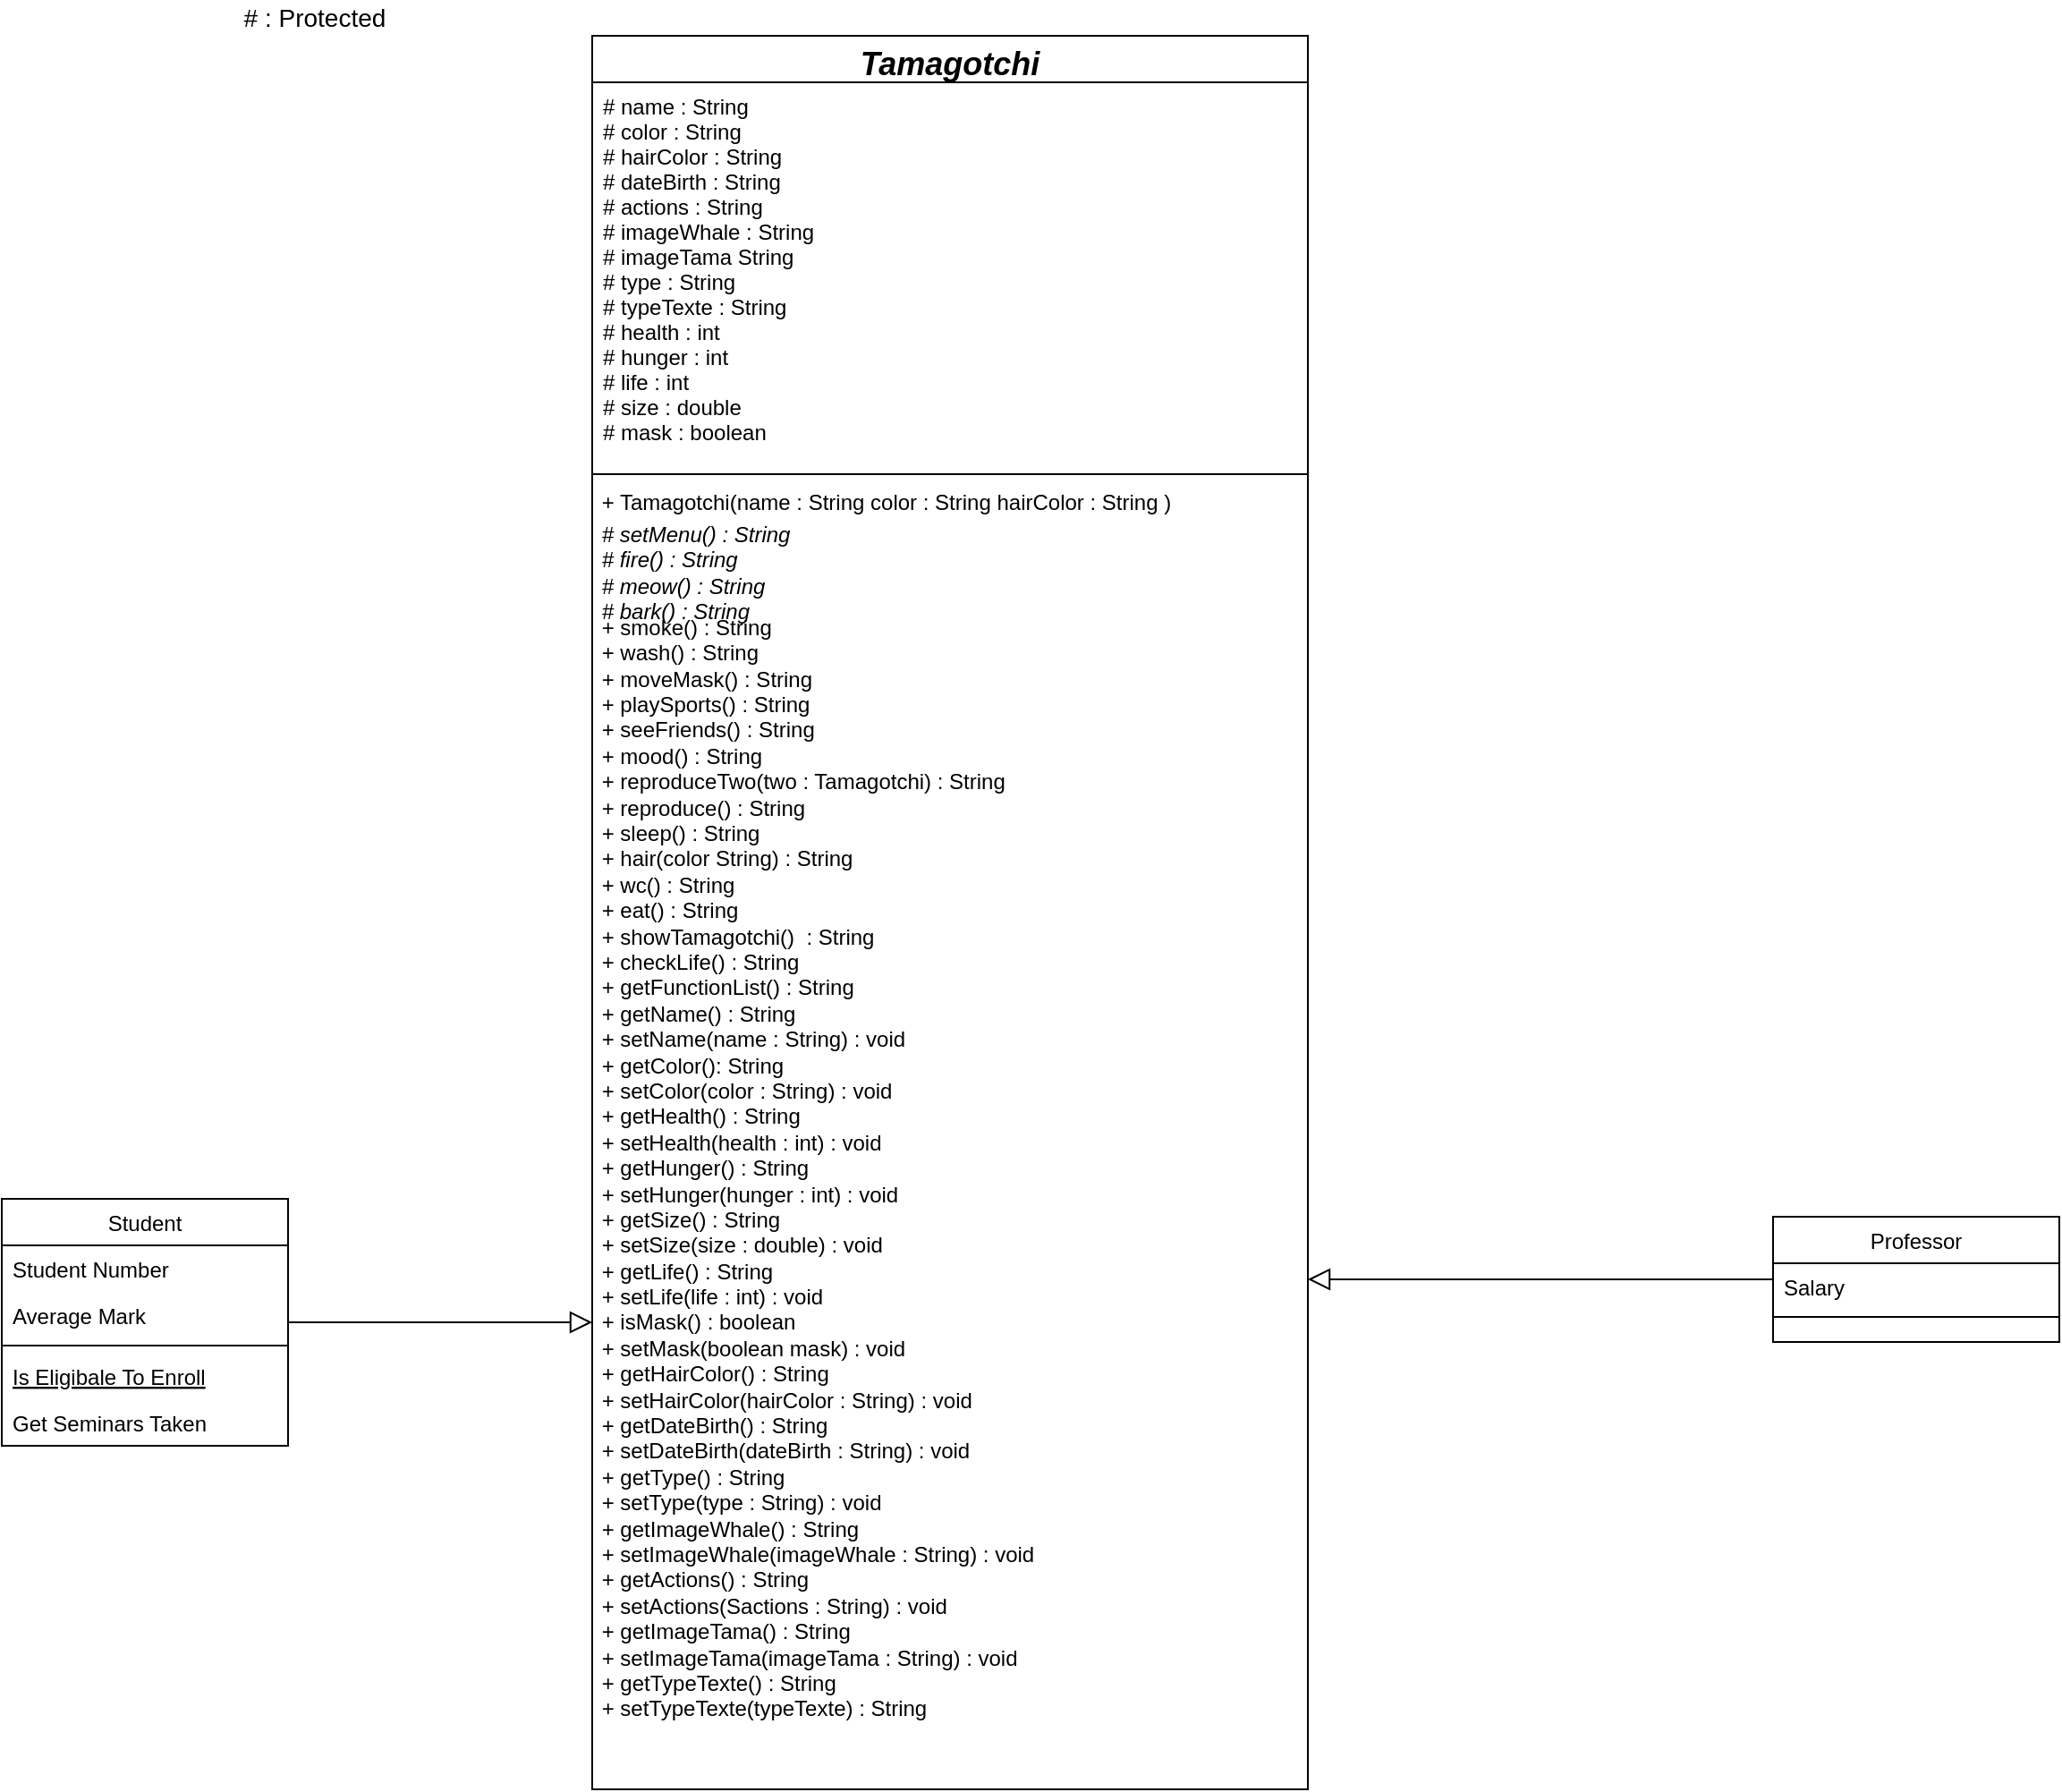 <mxfile version="13.8.2" type="device"><diagram id="C5RBs43oDa-KdzZeNtuy" name="Page-1"><mxGraphModel dx="2249" dy="762" grid="1" gridSize="10" guides="1" tooltips="1" connect="1" arrows="1" fold="1" page="1" pageScale="1" pageWidth="827" pageHeight="1169" math="0" shadow="0"><root><mxCell id="WIyWlLk6GJQsqaUBKTNV-0"/><mxCell id="WIyWlLk6GJQsqaUBKTNV-1" parent="WIyWlLk6GJQsqaUBKTNV-0"/><mxCell id="zkfFHV4jXpPFQw0GAbJ--0" value="Tamagotchi" style="swimlane;fontStyle=3;align=center;verticalAlign=top;childLayout=stackLayout;horizontal=1;startSize=26;horizontalStack=0;resizeParent=1;resizeLast=0;collapsible=1;marginBottom=0;rounded=0;shadow=0;strokeWidth=1;fontSize=18;spacing=0;" parent="WIyWlLk6GJQsqaUBKTNV-1" vertex="1"><mxGeometry x="240" y="80" width="400" height="980" as="geometry"><mxRectangle x="230" y="140" width="160" height="26" as="alternateBounds"/></mxGeometry></mxCell><mxCell id="zkfFHV4jXpPFQw0GAbJ--1" value="# name : String&#10;# color : String&#10;# hairColor : String&#10;# dateBirth : String&#10;# actions : String&#10;# imageWhale : String&#10;# imageTama String&#10;# type : String&#10;# typeTexte : String&#10;# health : int&#10;# hunger : int&#10;# life : int&#10;# size : double&#10;# mask : boolean" style="text;align=left;verticalAlign=top;spacingLeft=4;spacingRight=4;overflow=hidden;rotatable=0;points=[[0,0.5],[1,0.5]];portConstraint=eastwest;" parent="zkfFHV4jXpPFQw0GAbJ--0" vertex="1"><mxGeometry y="26" width="400" height="214" as="geometry"/></mxCell><mxCell id="zkfFHV4jXpPFQw0GAbJ--4" value="" style="line;html=1;strokeWidth=1;align=left;verticalAlign=middle;spacingTop=-1;spacingLeft=3;spacingRight=3;rotatable=0;labelPosition=right;points=[];portConstraint=eastwest;" parent="zkfFHV4jXpPFQw0GAbJ--0" vertex="1"><mxGeometry y="240" width="400" height="10" as="geometry"/></mxCell><mxCell id="cQ7qXLRssBsFRZ3lNJPr-1" value="&lt;span style=&quot;font-size: 12px ; text-align: center&quot;&gt;&amp;nbsp;+ Tamagotchi(name : String&amp;nbsp;&lt;/span&gt;&lt;span style=&quot;font-size: 12px ; text-align: center&quot;&gt;color : String&amp;nbsp;&lt;/span&gt;&lt;span style=&quot;font-size: 12px ; text-align: center&quot;&gt;hairColor : String&amp;nbsp;&lt;/span&gt;&lt;span style=&quot;font-size: 12px ; text-align: center&quot;&gt;)&amp;nbsp;&lt;/span&gt;" style="text;html=1;strokeColor=none;fillColor=none;align=left;verticalAlign=middle;whiteSpace=wrap;rounded=0;fontSize=14;" vertex="1" parent="zkfFHV4jXpPFQw0GAbJ--0"><mxGeometry y="250" width="400" height="20" as="geometry"/></mxCell><mxCell id="cQ7qXLRssBsFRZ3lNJPr-3" value="&lt;div style=&quot;font-size: 12px&quot;&gt;&lt;i&gt;&amp;nbsp;# setMenu() : String&amp;nbsp;&lt;/i&gt;&lt;/div&gt;&lt;div style=&quot;font-size: 12px&quot;&gt;&lt;i&gt;&amp;nbsp;# fire() : String&lt;/i&gt;&lt;/div&gt;&lt;div style=&quot;font-size: 12px&quot;&gt;&lt;i&gt;&amp;nbsp;# meow() : String&lt;/i&gt;&lt;/div&gt;&lt;div style=&quot;font-size: 12px&quot;&gt;&lt;i&gt;&amp;nbsp;# bark() : String&lt;/i&gt;&lt;/div&gt;" style="text;html=1;strokeColor=none;fillColor=none;align=left;verticalAlign=middle;whiteSpace=wrap;rounded=0;fontSize=12;" vertex="1" parent="zkfFHV4jXpPFQw0GAbJ--0"><mxGeometry y="270" width="400" height="60" as="geometry"/></mxCell><mxCell id="cQ7qXLRssBsFRZ3lNJPr-5" value="&amp;nbsp;+&amp;nbsp;smoke() : String&lt;br&gt;&amp;nbsp;+&amp;nbsp;wash() : String&lt;br&gt;&amp;nbsp;+&amp;nbsp;moveMask() : String&lt;br&gt;&amp;nbsp;+&amp;nbsp;playSports() : String&lt;br&gt;&amp;nbsp;+&amp;nbsp;seeFriends() : String&lt;br&gt;&amp;nbsp;+&amp;nbsp;mood() : String&lt;br&gt;&amp;nbsp;+&amp;nbsp;reproduceTwo(two : Tamagotchi) : String&lt;br&gt;&amp;nbsp;+&amp;nbsp;reproduce() : String&lt;br&gt;&amp;nbsp;+&amp;nbsp;sleep() : String&lt;br&gt;&amp;nbsp;+&amp;nbsp;hair(color String) : String&lt;br&gt;&amp;nbsp;+&amp;nbsp;wc() : String&lt;br&gt;&amp;nbsp;+&amp;nbsp;eat() : String&lt;br&gt;&amp;nbsp;+&amp;nbsp;showTamagotchi()&amp;nbsp; : String&lt;br&gt;&amp;nbsp;+&amp;nbsp;checkLife() : String&lt;br&gt;&amp;nbsp;+&amp;nbsp;getFunctionList() : String&lt;br&gt;&amp;nbsp;+&amp;nbsp;getName() : String&lt;br&gt;&amp;nbsp;+&amp;nbsp;setName(name : String) : void&lt;br&gt;&amp;nbsp;+&amp;nbsp;getColor(): String&lt;br&gt;&amp;nbsp;+&amp;nbsp;setColor(color : String) : void&amp;nbsp;&lt;br&gt;&amp;nbsp;+&amp;nbsp;getHealth() : String&lt;br&gt;&amp;nbsp;+&amp;nbsp;setHealth(health : int) : void&lt;br&gt;&amp;nbsp;+&amp;nbsp;getHunger() : String&lt;br&gt;&amp;nbsp;+&amp;nbsp;setHunger(hunger : int) : void&lt;br&gt;&amp;nbsp;+&amp;nbsp;getSize() : String&lt;br&gt;&amp;nbsp;+&amp;nbsp;setSize(size : double) : void&lt;br&gt;&amp;nbsp;+&amp;nbsp;getLife() : String&lt;br&gt;&amp;nbsp;+&amp;nbsp;setLife(life : int) : void&lt;br&gt;&amp;nbsp;+&amp;nbsp;isMask() : boolean&lt;br&gt;&amp;nbsp;+&amp;nbsp;setMask(boolean mask) : void&lt;br&gt;&amp;nbsp;+&amp;nbsp;getHairColor() : String&lt;br&gt;&amp;nbsp;+ setHairColor(hairColor : String) : void&lt;br&gt;&amp;nbsp;+&amp;nbsp;getDateBirth() : String&lt;br&gt;&amp;nbsp;+&amp;nbsp;setDateBirth(dateBirth : String) : void&lt;br&gt;&amp;nbsp;+&amp;nbsp;getType() : String&lt;br&gt;&amp;nbsp;+&amp;nbsp;setType(type : String) : void&lt;br&gt;&amp;nbsp;+&amp;nbsp;getImageWhale() : String&lt;br&gt;&amp;nbsp;+&amp;nbsp;setImageWhale(imageWhale : String) : void&lt;br&gt;&amp;nbsp;+&amp;nbsp;getActions() : String&lt;br&gt;&amp;nbsp;+&amp;nbsp;setActions(Sactions : String) : void&lt;br&gt;&amp;nbsp;+&amp;nbsp;getImageTama() : String&lt;br&gt;&amp;nbsp;+&amp;nbsp;setImageTama(imageTama : String) : void&lt;br&gt;&amp;nbsp;+&amp;nbsp;getTypeTexte() : String&lt;br&gt;&amp;nbsp;+&amp;nbsp;setTypeTexte(typeTexte) : String&lt;br&gt;&amp;nbsp;" style="text;html=1;strokeColor=none;fillColor=none;align=left;verticalAlign=middle;whiteSpace=wrap;rounded=0;fontSize=12;" vertex="1" parent="zkfFHV4jXpPFQw0GAbJ--0"><mxGeometry y="330" width="400" height="620" as="geometry"/></mxCell><mxCell id="zkfFHV4jXpPFQw0GAbJ--6" value="Student" style="swimlane;fontStyle=0;align=center;verticalAlign=top;childLayout=stackLayout;horizontal=1;startSize=26;horizontalStack=0;resizeParent=1;resizeLast=0;collapsible=1;marginBottom=0;rounded=0;shadow=0;strokeWidth=1;" parent="WIyWlLk6GJQsqaUBKTNV-1" vertex="1"><mxGeometry x="-90" y="730" width="160" height="138" as="geometry"><mxRectangle x="130" y="380" width="160" height="26" as="alternateBounds"/></mxGeometry></mxCell><mxCell id="zkfFHV4jXpPFQw0GAbJ--7" value="Student Number" style="text;align=left;verticalAlign=top;spacingLeft=4;spacingRight=4;overflow=hidden;rotatable=0;points=[[0,0.5],[1,0.5]];portConstraint=eastwest;" parent="zkfFHV4jXpPFQw0GAbJ--6" vertex="1"><mxGeometry y="26" width="160" height="26" as="geometry"/></mxCell><mxCell id="zkfFHV4jXpPFQw0GAbJ--8" value="Average Mark" style="text;align=left;verticalAlign=top;spacingLeft=4;spacingRight=4;overflow=hidden;rotatable=0;points=[[0,0.5],[1,0.5]];portConstraint=eastwest;rounded=0;shadow=0;html=0;" parent="zkfFHV4jXpPFQw0GAbJ--6" vertex="1"><mxGeometry y="52" width="160" height="26" as="geometry"/></mxCell><mxCell id="zkfFHV4jXpPFQw0GAbJ--9" value="" style="line;html=1;strokeWidth=1;align=left;verticalAlign=middle;spacingTop=-1;spacingLeft=3;spacingRight=3;rotatable=0;labelPosition=right;points=[];portConstraint=eastwest;" parent="zkfFHV4jXpPFQw0GAbJ--6" vertex="1"><mxGeometry y="78" width="160" height="8" as="geometry"/></mxCell><mxCell id="zkfFHV4jXpPFQw0GAbJ--10" value="Is Eligibale To Enroll" style="text;align=left;verticalAlign=top;spacingLeft=4;spacingRight=4;overflow=hidden;rotatable=0;points=[[0,0.5],[1,0.5]];portConstraint=eastwest;fontStyle=4" parent="zkfFHV4jXpPFQw0GAbJ--6" vertex="1"><mxGeometry y="86" width="160" height="26" as="geometry"/></mxCell><mxCell id="zkfFHV4jXpPFQw0GAbJ--11" value="Get Seminars Taken" style="text;align=left;verticalAlign=top;spacingLeft=4;spacingRight=4;overflow=hidden;rotatable=0;points=[[0,0.5],[1,0.5]];portConstraint=eastwest;" parent="zkfFHV4jXpPFQw0GAbJ--6" vertex="1"><mxGeometry y="112" width="160" height="26" as="geometry"/></mxCell><mxCell id="zkfFHV4jXpPFQw0GAbJ--12" value="" style="endArrow=block;endSize=10;endFill=0;shadow=0;strokeWidth=1;rounded=0;edgeStyle=elbowEdgeStyle;elbow=vertical;" parent="WIyWlLk6GJQsqaUBKTNV-1" source="zkfFHV4jXpPFQw0GAbJ--6" target="zkfFHV4jXpPFQw0GAbJ--0" edge="1"><mxGeometry width="160" relative="1" as="geometry"><mxPoint x="200" y="203" as="sourcePoint"/><mxPoint x="200" y="203" as="targetPoint"/></mxGeometry></mxCell><mxCell id="zkfFHV4jXpPFQw0GAbJ--13" value="Professor" style="swimlane;fontStyle=0;align=center;verticalAlign=top;childLayout=stackLayout;horizontal=1;startSize=26;horizontalStack=0;resizeParent=1;resizeLast=0;collapsible=1;marginBottom=0;rounded=0;shadow=0;strokeWidth=1;" parent="WIyWlLk6GJQsqaUBKTNV-1" vertex="1"><mxGeometry x="900" y="740" width="160" height="70" as="geometry"><mxRectangle x="340" y="380" width="170" height="26" as="alternateBounds"/></mxGeometry></mxCell><mxCell id="zkfFHV4jXpPFQw0GAbJ--14" value="Salary" style="text;align=left;verticalAlign=top;spacingLeft=4;spacingRight=4;overflow=hidden;rotatable=0;points=[[0,0.5],[1,0.5]];portConstraint=eastwest;" parent="zkfFHV4jXpPFQw0GAbJ--13" vertex="1"><mxGeometry y="26" width="160" height="26" as="geometry"/></mxCell><mxCell id="zkfFHV4jXpPFQw0GAbJ--15" value="" style="line;html=1;strokeWidth=1;align=left;verticalAlign=middle;spacingTop=-1;spacingLeft=3;spacingRight=3;rotatable=0;labelPosition=right;points=[];portConstraint=eastwest;" parent="zkfFHV4jXpPFQw0GAbJ--13" vertex="1"><mxGeometry y="52" width="160" height="8" as="geometry"/></mxCell><mxCell id="zkfFHV4jXpPFQw0GAbJ--16" value="" style="endArrow=block;endSize=10;endFill=0;shadow=0;strokeWidth=1;rounded=0;edgeStyle=elbowEdgeStyle;elbow=vertical;" parent="WIyWlLk6GJQsqaUBKTNV-1" source="zkfFHV4jXpPFQw0GAbJ--13" target="zkfFHV4jXpPFQw0GAbJ--0" edge="1"><mxGeometry width="160" relative="1" as="geometry"><mxPoint x="210" y="373" as="sourcePoint"/><mxPoint x="310" y="271" as="targetPoint"/></mxGeometry></mxCell><mxCell id="cQ7qXLRssBsFRZ3lNJPr-2" value="# : Protected" style="text;html=1;strokeColor=none;fillColor=none;align=center;verticalAlign=middle;whiteSpace=wrap;rounded=0;fontSize=14;" vertex="1" parent="WIyWlLk6GJQsqaUBKTNV-1"><mxGeometry x="30" y="60" width="110" height="20" as="geometry"/></mxCell></root></mxGraphModel></diagram></mxfile>